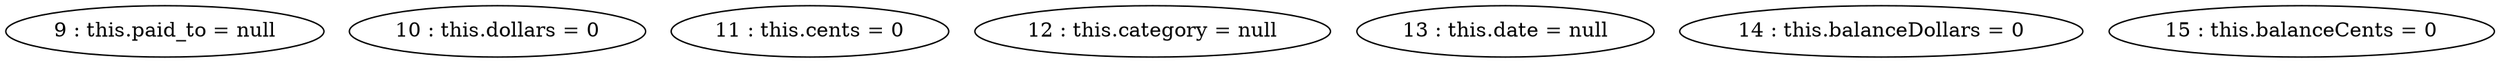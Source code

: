 digraph G {
"9 : this.paid_to = null"
"10 : this.dollars = 0"
"11 : this.cents = 0"
"12 : this.category = null"
"13 : this.date = null"
"14 : this.balanceDollars = 0"
"15 : this.balanceCents = 0"
}